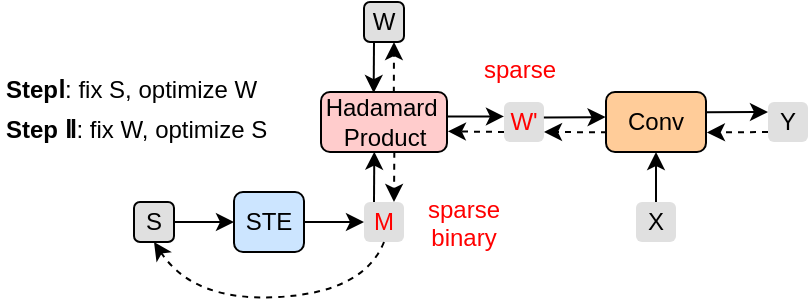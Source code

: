 <mxfile version="22.1.11" type="github">
  <diagram name="第 1 页" id="FdrmFEtH9qm_V42ZxL6O">
    <mxGraphModel dx="682" dy="424" grid="1" gridSize="10" guides="1" tooltips="1" connect="1" arrows="1" fold="1" page="1" pageScale="1" pageWidth="827" pageHeight="1169" math="0" shadow="0">
      <root>
        <mxCell id="0" />
        <mxCell id="1" parent="0" />
        <mxCell id="S3QeHbJbjC5ekCXG173Q-1" value="Conv" style="rounded=1;whiteSpace=wrap;html=1;fillColor=#ffcc99;strokeColor=#000000;" vertex="1" parent="1">
          <mxGeometry x="416" y="285" width="50" height="30" as="geometry" />
        </mxCell>
        <mxCell id="S3QeHbJbjC5ekCXG173Q-7" value="W" style="rounded=1;whiteSpace=wrap;html=1;fillColor=#E0E0E0;strokeColor=#000000;" vertex="1" parent="1">
          <mxGeometry x="295" y="240" width="20" height="20" as="geometry" />
        </mxCell>
        <mxCell id="S3QeHbJbjC5ekCXG173Q-8" value="M" style="rounded=1;whiteSpace=wrap;html=1;fillColor=#E0E0E0;gradientColor=none;strokeColor=none;gradientDirection=radial;fontColor=#FF0000;" vertex="1" parent="1">
          <mxGeometry x="295" y="340" width="20" height="20" as="geometry" />
        </mxCell>
        <mxCell id="S3QeHbJbjC5ekCXG173Q-9" value="W&#39;" style="rounded=1;whiteSpace=wrap;html=1;fillColor=#E0E0E0;strokeColor=none;fontColor=#FF0000;" vertex="1" parent="1">
          <mxGeometry x="365" y="290" width="20" height="20" as="geometry" />
        </mxCell>
        <mxCell id="S3QeHbJbjC5ekCXG173Q-16" value="" style="curved=1;endArrow=classic;html=1;rounded=0;dashed=1;exitX=0.5;exitY=1;exitDx=0;exitDy=0;entryX=0.5;entryY=1;entryDx=0;entryDy=0;" edge="1" parent="1" source="S3QeHbJbjC5ekCXG173Q-8" target="S3QeHbJbjC5ekCXG173Q-30">
          <mxGeometry width="50" height="50" relative="1" as="geometry">
            <mxPoint x="302.5" y="370" as="sourcePoint" />
            <mxPoint x="192.5" y="370" as="targetPoint" />
            <Array as="points">
              <mxPoint x="295" y="385" />
              <mxPoint x="210" y="390" />
            </Array>
          </mxGeometry>
        </mxCell>
        <mxCell id="S3QeHbJbjC5ekCXG173Q-17" value="Y" style="rounded=1;whiteSpace=wrap;html=1;fillColor=#E0E0E0;strokeColor=none;" vertex="1" parent="1">
          <mxGeometry x="497" y="290" width="20" height="20" as="geometry" />
        </mxCell>
        <mxCell id="S3QeHbJbjC5ekCXG173Q-19" value="" style="endArrow=classic;html=1;rounded=0;dashed=1;exitX=0;exitY=0.75;exitDx=0;exitDy=0;entryX=1.009;entryY=0.674;entryDx=0;entryDy=0;entryPerimeter=0;" edge="1" parent="1" source="S3QeHbJbjC5ekCXG173Q-17" target="S3QeHbJbjC5ekCXG173Q-1">
          <mxGeometry width="50" height="50" relative="1" as="geometry">
            <mxPoint x="474" y="270" as="sourcePoint" />
            <mxPoint x="388" y="270" as="targetPoint" />
          </mxGeometry>
        </mxCell>
        <mxCell id="S3QeHbJbjC5ekCXG173Q-22" value="Hadamard&amp;nbsp; Product" style="rounded=1;whiteSpace=wrap;html=1;fillColor=#ffcccc;strokeColor=#000000;" vertex="1" parent="1">
          <mxGeometry x="273.5" y="285" width="63" height="30" as="geometry" />
        </mxCell>
        <mxCell id="S3QeHbJbjC5ekCXG173Q-28" style="edgeStyle=orthogonalEdgeStyle;rounded=0;orthogonalLoop=1;jettySize=auto;html=1;" edge="1" parent="1" source="S3QeHbJbjC5ekCXG173Q-27" target="S3QeHbJbjC5ekCXG173Q-1">
          <mxGeometry relative="1" as="geometry" />
        </mxCell>
        <mxCell id="S3QeHbJbjC5ekCXG173Q-27" value="X" style="rounded=1;whiteSpace=wrap;html=1;fillColor=#E0E0E0;strokeColor=none;" vertex="1" parent="1">
          <mxGeometry x="431" y="340" width="20" height="20" as="geometry" />
        </mxCell>
        <mxCell id="S3QeHbJbjC5ekCXG173Q-33" style="edgeStyle=orthogonalEdgeStyle;rounded=0;orthogonalLoop=1;jettySize=auto;html=1;entryX=0;entryY=0.5;entryDx=0;entryDy=0;" edge="1" parent="1" source="S3QeHbJbjC5ekCXG173Q-29" target="S3QeHbJbjC5ekCXG173Q-8">
          <mxGeometry relative="1" as="geometry" />
        </mxCell>
        <mxCell id="S3QeHbJbjC5ekCXG173Q-29" value="STE" style="rounded=1;whiteSpace=wrap;html=1;fillColor=#cce5ff;strokeColor=#000000;" vertex="1" parent="1">
          <mxGeometry x="230" y="335" width="35" height="30" as="geometry" />
        </mxCell>
        <mxCell id="S3QeHbJbjC5ekCXG173Q-34" style="edgeStyle=orthogonalEdgeStyle;rounded=0;orthogonalLoop=1;jettySize=auto;html=1;entryX=0;entryY=0.5;entryDx=0;entryDy=0;" edge="1" parent="1" source="S3QeHbJbjC5ekCXG173Q-30" target="S3QeHbJbjC5ekCXG173Q-29">
          <mxGeometry relative="1" as="geometry" />
        </mxCell>
        <mxCell id="S3QeHbJbjC5ekCXG173Q-30" value="S" style="rounded=1;whiteSpace=wrap;html=1;fillColor=#E0E0E0;strokeColor=#000000;" vertex="1" parent="1">
          <mxGeometry x="180" y="340" width="20" height="20" as="geometry" />
        </mxCell>
        <mxCell id="S3QeHbJbjC5ekCXG173Q-35" value="" style="endArrow=classic;html=1;rounded=0;exitX=0.25;exitY=1;exitDx=0;exitDy=0;entryX=0.418;entryY=0.017;entryDx=0;entryDy=0;entryPerimeter=0;" edge="1" parent="1" source="S3QeHbJbjC5ekCXG173Q-7" target="S3QeHbJbjC5ekCXG173Q-22">
          <mxGeometry width="50" height="50" relative="1" as="geometry">
            <mxPoint x="240" y="320" as="sourcePoint" />
            <mxPoint x="290" y="270" as="targetPoint" />
          </mxGeometry>
        </mxCell>
        <mxCell id="S3QeHbJbjC5ekCXG173Q-37" value="" style="endArrow=classic;html=1;rounded=0;dashed=1;exitX=0.578;exitY=0.011;exitDx=0;exitDy=0;exitPerimeter=0;entryX=0.75;entryY=1;entryDx=0;entryDy=0;" edge="1" parent="1" source="S3QeHbJbjC5ekCXG173Q-22" target="S3QeHbJbjC5ekCXG173Q-7">
          <mxGeometry width="50" height="50" relative="1" as="geometry">
            <mxPoint x="300" y="310" as="sourcePoint" />
            <mxPoint x="330" y="270" as="targetPoint" />
          </mxGeometry>
        </mxCell>
        <mxCell id="S3QeHbJbjC5ekCXG173Q-38" value="" style="endArrow=classic;html=1;rounded=0;exitX=1.003;exitY=0.337;exitDx=0;exitDy=0;exitPerimeter=0;entryX=0;entryY=0.25;entryDx=0;entryDy=0;" edge="1" parent="1" source="S3QeHbJbjC5ekCXG173Q-1" target="S3QeHbJbjC5ekCXG173Q-17">
          <mxGeometry width="50" height="50" relative="1" as="geometry">
            <mxPoint x="446" y="330" as="sourcePoint" />
            <mxPoint x="496" y="280" as="targetPoint" />
          </mxGeometry>
        </mxCell>
        <mxCell id="S3QeHbJbjC5ekCXG173Q-39" value="" style="endArrow=classic;html=1;rounded=0;dashed=1;exitX=0.01;exitY=0.671;exitDx=0;exitDy=0;entryX=1;entryY=0.75;entryDx=0;entryDy=0;exitPerimeter=0;" edge="1" parent="1" source="S3QeHbJbjC5ekCXG173Q-1" target="S3QeHbJbjC5ekCXG173Q-9">
          <mxGeometry width="50" height="50" relative="1" as="geometry">
            <mxPoint x="504" y="315" as="sourcePoint" />
            <mxPoint x="473" y="315" as="targetPoint" />
          </mxGeometry>
        </mxCell>
        <mxCell id="S3QeHbJbjC5ekCXG173Q-40" value="" style="endArrow=classic;html=1;rounded=0;exitX=0.997;exitY=0.389;exitDx=0;exitDy=0;exitPerimeter=0;entryX=-0.004;entryY=0.418;entryDx=0;entryDy=0;entryPerimeter=0;" edge="1" parent="1" source="S3QeHbJbjC5ekCXG173Q-9" target="S3QeHbJbjC5ekCXG173Q-1">
          <mxGeometry width="50" height="50" relative="1" as="geometry">
            <mxPoint x="386" y="299.83" as="sourcePoint" />
            <mxPoint x="417" y="299.83" as="targetPoint" />
          </mxGeometry>
        </mxCell>
        <mxCell id="S3QeHbJbjC5ekCXG173Q-41" value="" style="endArrow=classic;html=1;rounded=0;dashed=1;exitX=0;exitY=0.75;exitDx=0;exitDy=0;entryX=1.007;entryY=0.656;entryDx=0;entryDy=0;entryPerimeter=0;" edge="1" parent="1" source="S3QeHbJbjC5ekCXG173Q-9" target="S3QeHbJbjC5ekCXG173Q-22">
          <mxGeometry width="50" height="50" relative="1" as="geometry">
            <mxPoint x="420" y="315" as="sourcePoint" />
            <mxPoint x="390" y="315" as="targetPoint" />
          </mxGeometry>
        </mxCell>
        <mxCell id="S3QeHbJbjC5ekCXG173Q-42" value="" style="endArrow=classic;html=1;rounded=0;exitX=1.001;exitY=0.407;exitDx=0;exitDy=0;exitPerimeter=0;entryX=-0.001;entryY=0.361;entryDx=0;entryDy=0;entryPerimeter=0;" edge="1" parent="1" source="S3QeHbJbjC5ekCXG173Q-22" target="S3QeHbJbjC5ekCXG173Q-9">
          <mxGeometry width="50" height="50" relative="1" as="geometry">
            <mxPoint x="390" y="308" as="sourcePoint" />
            <mxPoint x="420" y="308" as="targetPoint" />
          </mxGeometry>
        </mxCell>
        <mxCell id="S3QeHbJbjC5ekCXG173Q-43" value="" style="endArrow=classic;html=1;rounded=0;dashed=1;entryX=0.75;entryY=0;entryDx=0;entryDy=0;exitX=0.582;exitY=0.994;exitDx=0;exitDy=0;exitPerimeter=0;" edge="1" parent="1" source="S3QeHbJbjC5ekCXG173Q-22" target="S3QeHbJbjC5ekCXG173Q-8">
          <mxGeometry width="50" height="50" relative="1" as="geometry">
            <mxPoint x="310" y="320" as="sourcePoint" />
            <mxPoint x="347" y="315" as="targetPoint" />
          </mxGeometry>
        </mxCell>
        <mxCell id="S3QeHbJbjC5ekCXG173Q-44" value="" style="endArrow=classic;html=1;rounded=0;entryX=0.423;entryY=0.994;entryDx=0;entryDy=0;entryPerimeter=0;exitX=0.25;exitY=0;exitDx=0;exitDy=0;" edge="1" parent="1" source="S3QeHbJbjC5ekCXG173Q-8" target="S3QeHbJbjC5ekCXG173Q-22">
          <mxGeometry width="50" height="50" relative="1" as="geometry">
            <mxPoint x="340" y="340" as="sourcePoint" />
            <mxPoint x="372" y="307" as="targetPoint" />
          </mxGeometry>
        </mxCell>
        <mxCell id="S3QeHbJbjC5ekCXG173Q-53" value="&lt;b&gt;StepⅠ&lt;/b&gt;: fix S, optimize W" style="text;whiteSpace=wrap;html=1;" vertex="1" parent="1">
          <mxGeometry x="113.5" y="270" width="160" height="40" as="geometry" />
        </mxCell>
        <mxCell id="S3QeHbJbjC5ekCXG173Q-54" value="&lt;b&gt;Step Ⅱ&lt;/b&gt;: fix W, optimize S" style="text;whiteSpace=wrap;html=1;" vertex="1" parent="1">
          <mxGeometry x="113.5" y="290" width="160" height="40" as="geometry" />
        </mxCell>
        <mxCell id="S3QeHbJbjC5ekCXG173Q-56" value="&lt;font style=&quot;&quot; color=&quot;#ff0000&quot;&gt;sparse&lt;br&gt;binary&lt;/font&gt;" style="text;whiteSpace=wrap;html=1;align=center;" vertex="1" parent="1">
          <mxGeometry x="320" y="330" width="50" height="30" as="geometry" />
        </mxCell>
        <mxCell id="S3QeHbJbjC5ekCXG173Q-58" value="&lt;font style=&quot;&quot; color=&quot;#ff0000&quot;&gt;sparse&lt;/font&gt;" style="text;whiteSpace=wrap;html=1;" vertex="1" parent="1">
          <mxGeometry x="352.5" y="260" width="45" height="30" as="geometry" />
        </mxCell>
      </root>
    </mxGraphModel>
  </diagram>
</mxfile>
